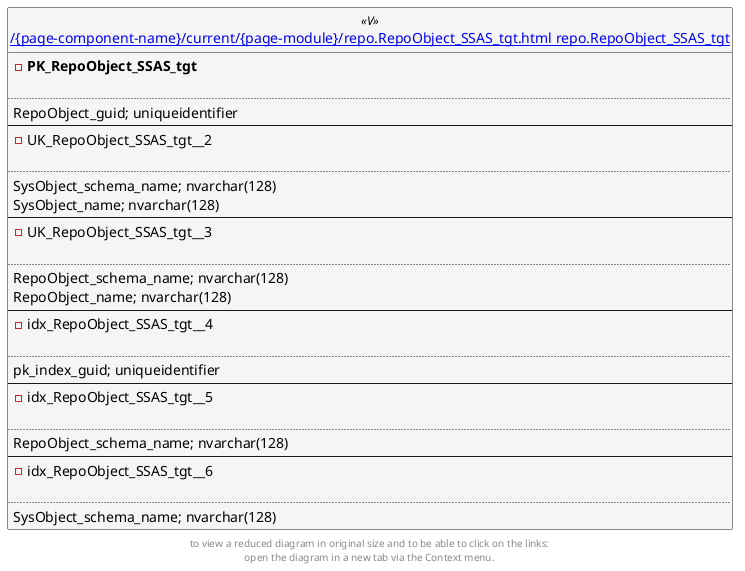 @startuml
left to right direction
'top to bottom direction
hide circle
'avoide "." issues:
set namespaceSeparator none


skinparam class {
  BackgroundColor White
  BackgroundColor<<FN>> Yellow
  BackgroundColor<<FS>> Yellow
  BackgroundColor<<FT>> LightGray
  BackgroundColor<<IF>> Yellow
  BackgroundColor<<IS>> Yellow
  BackgroundColor<<P>> Aqua
  BackgroundColor<<PC>> Aqua
  BackgroundColor<<SN>> Yellow
  BackgroundColor<<SO>> SlateBlue
  BackgroundColor<<TF>> LightGray
  BackgroundColor<<TR>> Tomato
  BackgroundColor<<U>> White
  BackgroundColor<<V>> WhiteSmoke
  BackgroundColor<<X>> Aqua
}


entity "[[{site-url}/{page-component-name}/current/{page-module}/repo.RepoObject_SSAS_tgt.html repo.RepoObject_SSAS_tgt]]" as repo.RepoObject_SSAS_tgt << V >> {
- **PK_RepoObject_SSAS_tgt**

..
RepoObject_guid; uniqueidentifier
--
- UK_RepoObject_SSAS_tgt__2

..
SysObject_schema_name; nvarchar(128)
SysObject_name; nvarchar(128)
--
- UK_RepoObject_SSAS_tgt__3

..
RepoObject_schema_name; nvarchar(128)
RepoObject_name; nvarchar(128)
--
- idx_RepoObject_SSAS_tgt__4

..
pk_index_guid; uniqueidentifier
--
- idx_RepoObject_SSAS_tgt__5

..
RepoObject_schema_name; nvarchar(128)
--
- idx_RepoObject_SSAS_tgt__6

..
SysObject_schema_name; nvarchar(128)
}


footer
to view a reduced diagram in original size and to be able to click on the links:
open the diagram in a new tab via the Context menu.
end footer

@enduml

